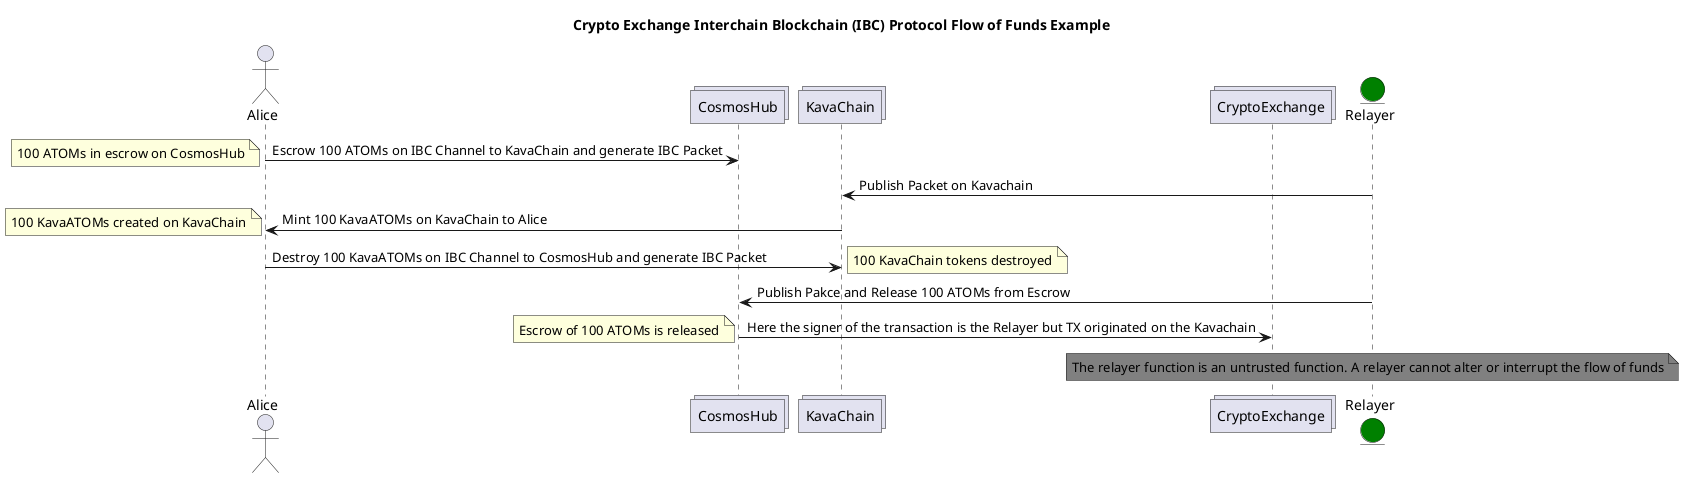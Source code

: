@startuml
title Crypto Exchange Interchain Blockchain (IBC) Protocol Flow of Funds Example
actor   Alice
Collections CosmosHub
Collections KavaChain
Collections CryptoExchange
entity Relayer #Green

Alice -> CosmosHub : Escrow 100 ATOMs on IBC Channel to KavaChain and generate IBC Packet
note left: 100 ATOMs in escrow on CosmosHub
Relayer -> KavaChain : Publish Packet on Kavachain
KavaChain -> Alice : Mint 100 KavaATOMs on KavaChain to Alice
note left: 100 KavaATOMs created on KavaChain
Alice -> KavaChain : Destroy 100 KavaATOMs on IBC Channel to CosmosHub and generate IBC Packet
note right: 100 KavaChain tokens destroyed
Relayer -> CosmosHub: Publish Pakce and Release 100 ATOMs from Escrow
CosmosHub -> CryptoExchange: Here the signer of the transaction is the Relayer but TX originated on the Kavachain
note left: Escrow of 100 ATOMs is released
note over Relayer #grey: The relayer function is an untrusted function. A relayer cannot alter or interrupt the flow of funds

@enduml


